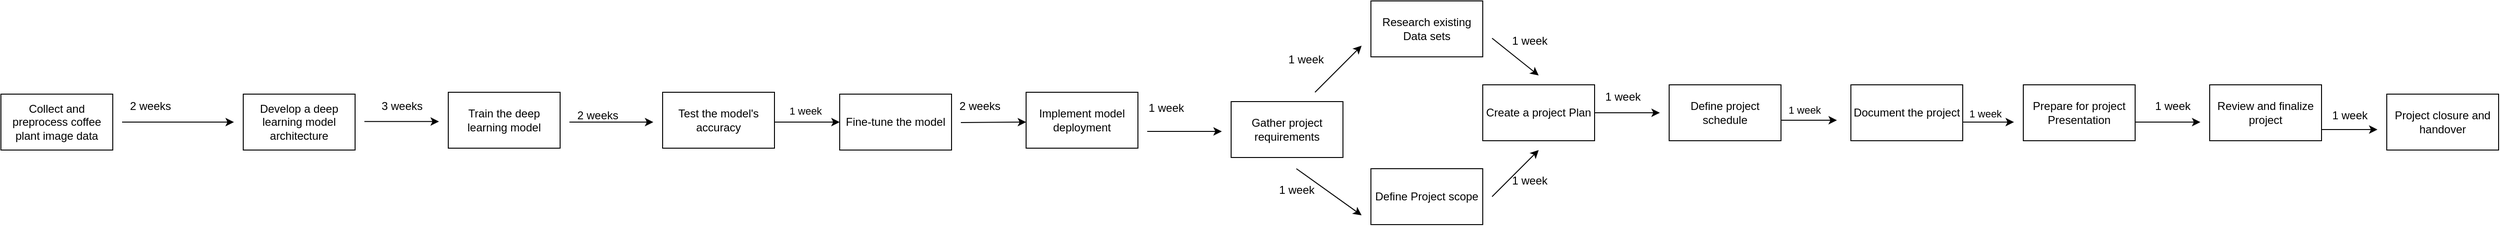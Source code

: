 <mxfile version="22.0.5" type="github">
  <diagram name="Page-1" id="iJ_x8KidQniaqzww15sX">
    <mxGraphModel dx="1100" dy="588" grid="1" gridSize="10" guides="1" tooltips="1" connect="1" arrows="1" fold="1" page="1" pageScale="1" pageWidth="850" pageHeight="1100" math="0" shadow="0">
      <root>
        <mxCell id="0" />
        <mxCell id="1" parent="0" />
        <mxCell id="Cj8HW5afOCzdOhd1A8s_-1" value="Fine-tune the model " style="rounded=0;whiteSpace=wrap;html=1;" vertex="1" parent="1">
          <mxGeometry x="980" y="120" width="120" height="60" as="geometry" />
        </mxCell>
        <mxCell id="Cj8HW5afOCzdOhd1A8s_-2" value="Collect and preprocess coffee plant image data " style="rounded=0;whiteSpace=wrap;html=1;" vertex="1" parent="1">
          <mxGeometry x="80" y="120" width="120" height="60" as="geometry" />
        </mxCell>
        <mxCell id="Cj8HW5afOCzdOhd1A8s_-3" value="Test the model&#39;s accuracy " style="rounded=0;whiteSpace=wrap;html=1;" vertex="1" parent="1">
          <mxGeometry x="790" y="118" width="120" height="60" as="geometry" />
        </mxCell>
        <mxCell id="Cj8HW5afOCzdOhd1A8s_-4" value="Train the deep learning model" style="rounded=0;whiteSpace=wrap;html=1;" vertex="1" parent="1">
          <mxGeometry x="560" y="118" width="120" height="60" as="geometry" />
        </mxCell>
        <mxCell id="Cj8HW5afOCzdOhd1A8s_-5" value="Develop a deep learning model architecture " style="rounded=0;whiteSpace=wrap;html=1;" vertex="1" parent="1">
          <mxGeometry x="340" y="120" width="120" height="60" as="geometry" />
        </mxCell>
        <mxCell id="Cj8HW5afOCzdOhd1A8s_-6" value="Gather project requirements" style="rounded=0;whiteSpace=wrap;html=1;" vertex="1" parent="1">
          <mxGeometry x="1400" y="128" width="120" height="60" as="geometry" />
        </mxCell>
        <mxCell id="Cj8HW5afOCzdOhd1A8s_-7" value="Implement model deployment " style="rounded=0;whiteSpace=wrap;html=1;" vertex="1" parent="1">
          <mxGeometry x="1180" y="118" width="120" height="60" as="geometry" />
        </mxCell>
        <mxCell id="Cj8HW5afOCzdOhd1A8s_-8" value="Create a project Plan " style="rounded=0;whiteSpace=wrap;html=1;" vertex="1" parent="1">
          <mxGeometry x="1670" y="110" width="120" height="60" as="geometry" />
        </mxCell>
        <mxCell id="Cj8HW5afOCzdOhd1A8s_-9" value="Research existing Data sets " style="rounded=0;whiteSpace=wrap;html=1;" vertex="1" parent="1">
          <mxGeometry x="1550" y="20" width="120" height="60" as="geometry" />
        </mxCell>
        <mxCell id="Cj8HW5afOCzdOhd1A8s_-10" value="Define Project scope " style="rounded=0;whiteSpace=wrap;html=1;" vertex="1" parent="1">
          <mxGeometry x="1550" y="200" width="120" height="60" as="geometry" />
        </mxCell>
        <mxCell id="Cj8HW5afOCzdOhd1A8s_-11" value="Define project schedule " style="rounded=0;whiteSpace=wrap;html=1;" vertex="1" parent="1">
          <mxGeometry x="1870" y="110" width="120" height="60" as="geometry" />
        </mxCell>
        <mxCell id="Cj8HW5afOCzdOhd1A8s_-12" value="Document the project " style="rounded=0;whiteSpace=wrap;html=1;" vertex="1" parent="1">
          <mxGeometry x="2065" y="110" width="120" height="60" as="geometry" />
        </mxCell>
        <mxCell id="Cj8HW5afOCzdOhd1A8s_-13" value="Prepare for project Presentation " style="rounded=0;whiteSpace=wrap;html=1;" vertex="1" parent="1">
          <mxGeometry x="2250" y="110" width="120" height="60" as="geometry" />
        </mxCell>
        <mxCell id="Cj8HW5afOCzdOhd1A8s_-14" value="Review and finalize project " style="rounded=0;whiteSpace=wrap;html=1;" vertex="1" parent="1">
          <mxGeometry x="2450" y="110" width="120" height="60" as="geometry" />
        </mxCell>
        <mxCell id="Cj8HW5afOCzdOhd1A8s_-15" value="Project closure and handover " style="rounded=0;whiteSpace=wrap;html=1;" vertex="1" parent="1">
          <mxGeometry x="2640" y="120" width="120" height="60" as="geometry" />
        </mxCell>
        <mxCell id="Cj8HW5afOCzdOhd1A8s_-16" value="" style="endArrow=classic;html=1;rounded=0;" edge="1" parent="1">
          <mxGeometry width="50" height="50" relative="1" as="geometry">
            <mxPoint x="210" y="150" as="sourcePoint" />
            <mxPoint x="330" y="150" as="targetPoint" />
          </mxGeometry>
        </mxCell>
        <mxCell id="Cj8HW5afOCzdOhd1A8s_-17" value="" style="endArrow=classic;html=1;rounded=0;" edge="1" parent="1">
          <mxGeometry width="50" height="50" relative="1" as="geometry">
            <mxPoint x="470" y="149.38" as="sourcePoint" />
            <mxPoint x="550" y="149.38" as="targetPoint" />
          </mxGeometry>
        </mxCell>
        <mxCell id="Cj8HW5afOCzdOhd1A8s_-18" value="" style="endArrow=classic;html=1;rounded=0;" edge="1" parent="1">
          <mxGeometry width="50" height="50" relative="1" as="geometry">
            <mxPoint x="690" y="150" as="sourcePoint" />
            <mxPoint x="780" y="150" as="targetPoint" />
          </mxGeometry>
        </mxCell>
        <mxCell id="Cj8HW5afOCzdOhd1A8s_-19" value="" style="endArrow=classic;html=1;rounded=0;" edge="1" parent="1">
          <mxGeometry width="50" height="50" relative="1" as="geometry">
            <mxPoint x="910" y="150" as="sourcePoint" />
            <mxPoint x="980" y="150" as="targetPoint" />
          </mxGeometry>
        </mxCell>
        <mxCell id="Cj8HW5afOCzdOhd1A8s_-37" value="1 week " style="edgeLabel;html=1;align=center;verticalAlign=middle;resizable=0;points=[];" vertex="1" connectable="0" parent="Cj8HW5afOCzdOhd1A8s_-19">
          <mxGeometry x="-0.071" y="12" relative="1" as="geometry">
            <mxPoint as="offset" />
          </mxGeometry>
        </mxCell>
        <mxCell id="Cj8HW5afOCzdOhd1A8s_-21" value="" style="endArrow=classic;html=1;rounded=0;" edge="1" parent="1">
          <mxGeometry width="50" height="50" relative="1" as="geometry">
            <mxPoint x="1310" y="160" as="sourcePoint" />
            <mxPoint x="1390" y="160" as="targetPoint" />
          </mxGeometry>
        </mxCell>
        <mxCell id="Cj8HW5afOCzdOhd1A8s_-22" value="" style="endArrow=classic;html=1;rounded=0;" edge="1" parent="1">
          <mxGeometry width="50" height="50" relative="1" as="geometry">
            <mxPoint x="1490" y="118" as="sourcePoint" />
            <mxPoint x="1540" y="68" as="targetPoint" />
          </mxGeometry>
        </mxCell>
        <mxCell id="Cj8HW5afOCzdOhd1A8s_-23" value="" style="endArrow=classic;html=1;rounded=0;" edge="1" parent="1">
          <mxGeometry width="50" height="50" relative="1" as="geometry">
            <mxPoint x="1470" y="200" as="sourcePoint" />
            <mxPoint x="1540" y="250" as="targetPoint" />
          </mxGeometry>
        </mxCell>
        <mxCell id="Cj8HW5afOCzdOhd1A8s_-24" value="" style="endArrow=classic;html=1;rounded=0;" edge="1" parent="1">
          <mxGeometry width="50" height="50" relative="1" as="geometry">
            <mxPoint x="1680" y="60" as="sourcePoint" />
            <mxPoint x="1730" y="100" as="targetPoint" />
          </mxGeometry>
        </mxCell>
        <mxCell id="Cj8HW5afOCzdOhd1A8s_-25" value="" style="endArrow=classic;html=1;rounded=0;" edge="1" parent="1">
          <mxGeometry width="50" height="50" relative="1" as="geometry">
            <mxPoint x="1680" y="230" as="sourcePoint" />
            <mxPoint x="1730" y="180" as="targetPoint" />
          </mxGeometry>
        </mxCell>
        <mxCell id="Cj8HW5afOCzdOhd1A8s_-26" value="" style="endArrow=classic;html=1;rounded=0;exitX=1;exitY=0.5;exitDx=0;exitDy=0;" edge="1" parent="1" source="Cj8HW5afOCzdOhd1A8s_-8">
          <mxGeometry width="50" height="50" relative="1" as="geometry">
            <mxPoint x="1790" y="158" as="sourcePoint" />
            <mxPoint x="1860" y="140" as="targetPoint" />
          </mxGeometry>
        </mxCell>
        <mxCell id="Cj8HW5afOCzdOhd1A8s_-27" value="" style="endArrow=classic;html=1;rounded=0;" edge="1" parent="1">
          <mxGeometry width="50" height="50" relative="1" as="geometry">
            <mxPoint x="2570" y="158" as="sourcePoint" />
            <mxPoint x="2630" y="158" as="targetPoint" />
          </mxGeometry>
        </mxCell>
        <mxCell id="Cj8HW5afOCzdOhd1A8s_-28" value="" style="endArrow=classic;html=1;rounded=0;" edge="1" parent="1">
          <mxGeometry width="50" height="50" relative="1" as="geometry">
            <mxPoint x="2370" y="150" as="sourcePoint" />
            <mxPoint x="2440" y="150" as="targetPoint" />
          </mxGeometry>
        </mxCell>
        <mxCell id="Cj8HW5afOCzdOhd1A8s_-29" value="" style="endArrow=classic;html=1;rounded=0;" edge="1" parent="1">
          <mxGeometry width="50" height="50" relative="1" as="geometry">
            <mxPoint x="1990" y="148" as="sourcePoint" />
            <mxPoint x="2050" y="148" as="targetPoint" />
          </mxGeometry>
        </mxCell>
        <mxCell id="Cj8HW5afOCzdOhd1A8s_-48" value="1 week " style="edgeLabel;html=1;align=center;verticalAlign=middle;resizable=0;points=[];" vertex="1" connectable="0" parent="Cj8HW5afOCzdOhd1A8s_-29">
          <mxGeometry x="-0.167" y="11" relative="1" as="geometry">
            <mxPoint as="offset" />
          </mxGeometry>
        </mxCell>
        <mxCell id="Cj8HW5afOCzdOhd1A8s_-32" value="" style="endArrow=classic;html=1;rounded=0;" edge="1" parent="1">
          <mxGeometry width="50" height="50" relative="1" as="geometry">
            <mxPoint x="2185" y="150" as="sourcePoint" />
            <mxPoint x="2240" y="150" as="targetPoint" />
          </mxGeometry>
        </mxCell>
        <mxCell id="Cj8HW5afOCzdOhd1A8s_-49" value="1 week " style="edgeLabel;html=1;align=center;verticalAlign=middle;resizable=0;points=[];" vertex="1" connectable="0" parent="Cj8HW5afOCzdOhd1A8s_-32">
          <mxGeometry x="-0.136" y="9" relative="1" as="geometry">
            <mxPoint as="offset" />
          </mxGeometry>
        </mxCell>
        <mxCell id="Cj8HW5afOCzdOhd1A8s_-34" value="2 weeks " style="text;html=1;align=center;verticalAlign=middle;resizable=0;points=[];autosize=1;strokeColor=none;fillColor=none;" vertex="1" parent="1">
          <mxGeometry x="205" y="118" width="70" height="30" as="geometry" />
        </mxCell>
        <mxCell id="Cj8HW5afOCzdOhd1A8s_-35" value="3 weeks" style="text;html=1;align=center;verticalAlign=middle;resizable=0;points=[];autosize=1;strokeColor=none;fillColor=none;" vertex="1" parent="1">
          <mxGeometry x="475" y="118" width="70" height="30" as="geometry" />
        </mxCell>
        <mxCell id="Cj8HW5afOCzdOhd1A8s_-36" value="2 weeks " style="text;html=1;align=center;verticalAlign=middle;resizable=0;points=[];autosize=1;strokeColor=none;fillColor=none;" vertex="1" parent="1">
          <mxGeometry x="685" y="128" width="70" height="30" as="geometry" />
        </mxCell>
        <mxCell id="Cj8HW5afOCzdOhd1A8s_-38" value="" style="endArrow=classic;html=1;rounded=0;" edge="1" parent="1">
          <mxGeometry width="50" height="50" relative="1" as="geometry">
            <mxPoint x="1110" y="150.5" as="sourcePoint" />
            <mxPoint x="1180" y="150" as="targetPoint" />
          </mxGeometry>
        </mxCell>
        <mxCell id="Cj8HW5afOCzdOhd1A8s_-39" value="2 weeks " style="text;html=1;align=center;verticalAlign=middle;resizable=0;points=[];autosize=1;strokeColor=none;fillColor=none;" vertex="1" parent="1">
          <mxGeometry x="1095" y="118" width="70" height="30" as="geometry" />
        </mxCell>
        <mxCell id="Cj8HW5afOCzdOhd1A8s_-40" value="1 week " style="text;html=1;align=center;verticalAlign=middle;resizable=0;points=[];autosize=1;strokeColor=none;fillColor=none;" vertex="1" parent="1">
          <mxGeometry x="1300" y="120" width="60" height="30" as="geometry" />
        </mxCell>
        <mxCell id="Cj8HW5afOCzdOhd1A8s_-41" value="1 week " style="text;html=1;align=center;verticalAlign=middle;resizable=0;points=[];autosize=1;strokeColor=none;fillColor=none;" vertex="1" parent="1">
          <mxGeometry x="1450" y="68" width="60" height="30" as="geometry" />
        </mxCell>
        <mxCell id="Cj8HW5afOCzdOhd1A8s_-42" value="1 week " style="text;html=1;align=center;verticalAlign=middle;resizable=0;points=[];autosize=1;strokeColor=none;fillColor=none;" vertex="1" parent="1">
          <mxGeometry x="1440" y="208" width="60" height="30" as="geometry" />
        </mxCell>
        <mxCell id="Cj8HW5afOCzdOhd1A8s_-43" value="1 week " style="text;html=1;align=center;verticalAlign=middle;resizable=0;points=[];autosize=1;strokeColor=none;fillColor=none;" vertex="1" parent="1">
          <mxGeometry x="1690" y="48" width="60" height="30" as="geometry" />
        </mxCell>
        <mxCell id="Cj8HW5afOCzdOhd1A8s_-44" value="1 week " style="text;html=1;align=center;verticalAlign=middle;resizable=0;points=[];autosize=1;strokeColor=none;fillColor=none;" vertex="1" parent="1">
          <mxGeometry x="1690" y="198" width="60" height="30" as="geometry" />
        </mxCell>
        <mxCell id="Cj8HW5afOCzdOhd1A8s_-45" value="1 week " style="text;html=1;align=center;verticalAlign=middle;resizable=0;points=[];autosize=1;strokeColor=none;fillColor=none;" vertex="1" parent="1">
          <mxGeometry x="1790" y="108" width="60" height="30" as="geometry" />
        </mxCell>
        <mxCell id="Cj8HW5afOCzdOhd1A8s_-46" value="1 week " style="text;html=1;align=center;verticalAlign=middle;resizable=0;points=[];autosize=1;strokeColor=none;fillColor=none;" vertex="1" parent="1">
          <mxGeometry x="2570" y="128" width="60" height="30" as="geometry" />
        </mxCell>
        <mxCell id="Cj8HW5afOCzdOhd1A8s_-47" value="1 week " style="text;html=1;align=center;verticalAlign=middle;resizable=0;points=[];autosize=1;strokeColor=none;fillColor=none;" vertex="1" parent="1">
          <mxGeometry x="2380" y="118" width="60" height="30" as="geometry" />
        </mxCell>
      </root>
    </mxGraphModel>
  </diagram>
</mxfile>
